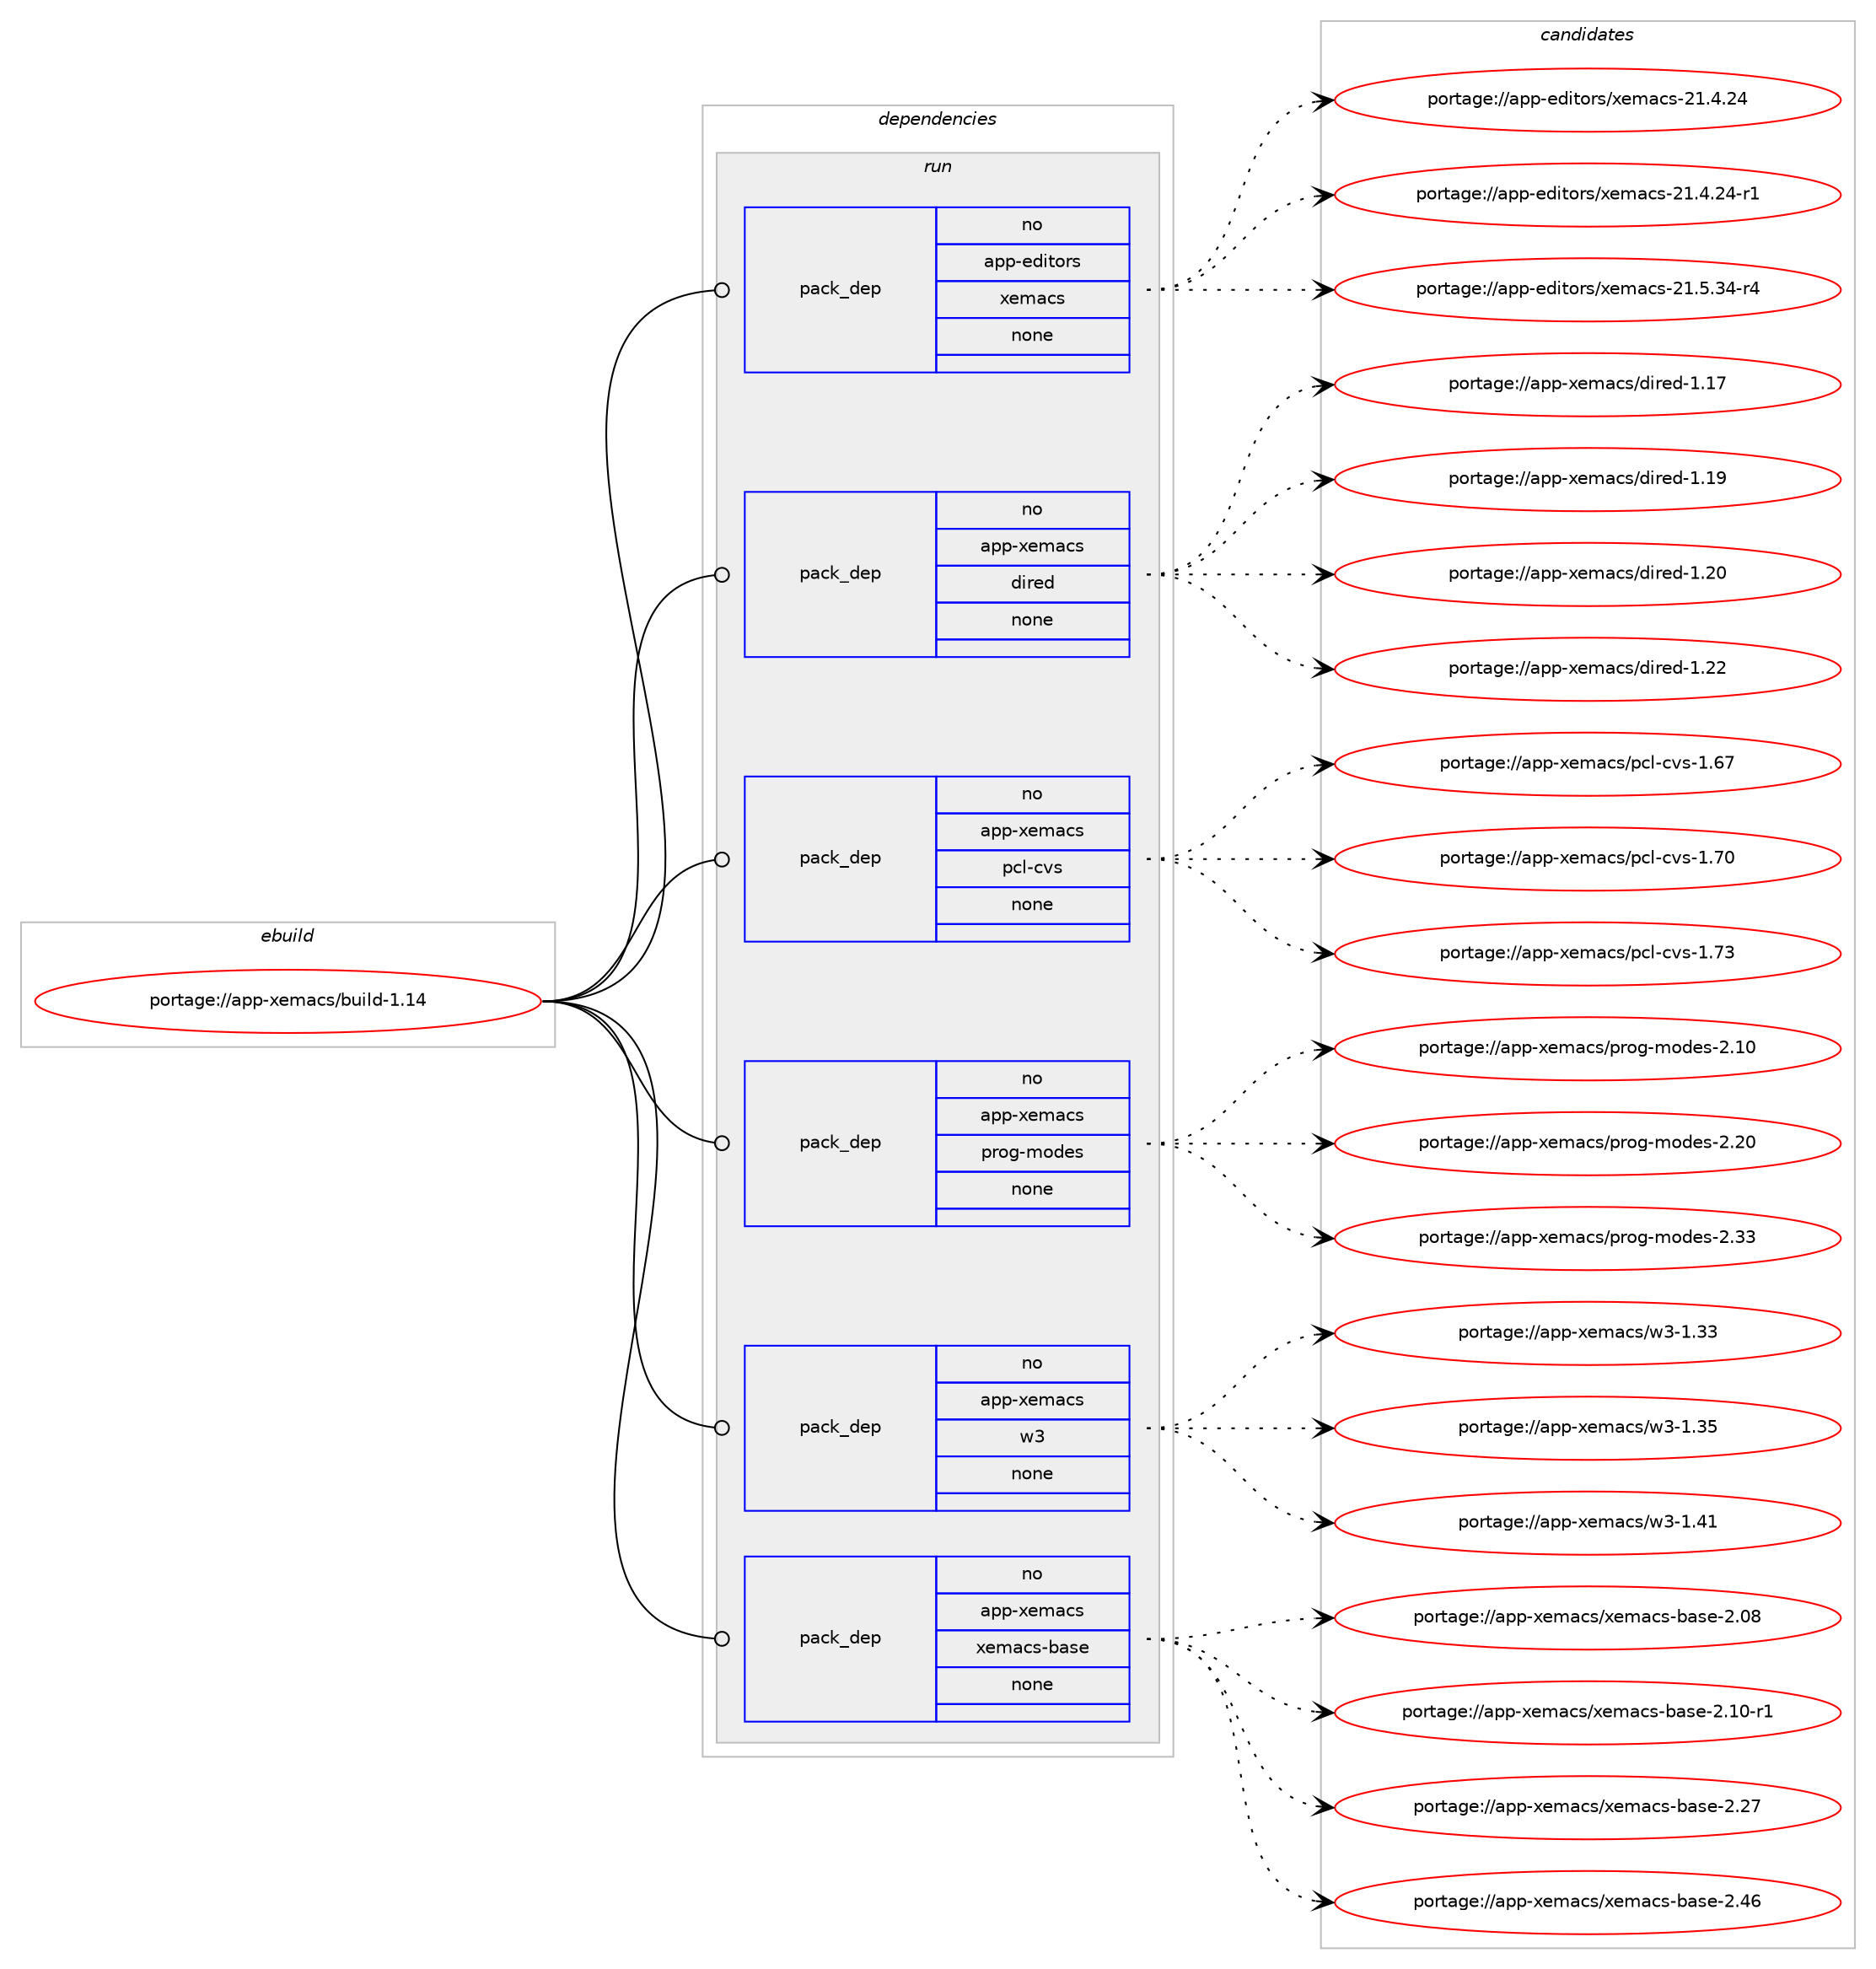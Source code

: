 digraph prolog {

# *************
# Graph options
# *************

newrank=true;
concentrate=true;
compound=true;
graph [rankdir=LR,fontname=Helvetica,fontsize=10,ranksep=1.5];#, ranksep=2.5, nodesep=0.2];
edge  [arrowhead=vee];
node  [fontname=Helvetica,fontsize=10];

# **********
# The ebuild
# **********

subgraph cluster_leftcol {
color=gray;
rank=same;
label=<<i>ebuild</i>>;
id [label="portage://app-xemacs/build-1.14", color=red, width=4, href="../app-xemacs/build-1.14.svg"];
}

# ****************
# The dependencies
# ****************

subgraph cluster_midcol {
color=gray;
label=<<i>dependencies</i>>;
subgraph cluster_compile {
fillcolor="#eeeeee";
style=filled;
label=<<i>compile</i>>;
}
subgraph cluster_compileandrun {
fillcolor="#eeeeee";
style=filled;
label=<<i>compile and run</i>>;
}
subgraph cluster_run {
fillcolor="#eeeeee";
style=filled;
label=<<i>run</i>>;
subgraph pack37397 {
dependency50240 [label=<<TABLE BORDER="0" CELLBORDER="1" CELLSPACING="0" CELLPADDING="4" WIDTH="220"><TR><TD ROWSPAN="6" CELLPADDING="30">pack_dep</TD></TR><TR><TD WIDTH="110">no</TD></TR><TR><TD>app-editors</TD></TR><TR><TD>xemacs</TD></TR><TR><TD>none</TD></TR><TR><TD></TD></TR></TABLE>>, shape=none, color=blue];
}
id:e -> dependency50240:w [weight=20,style="solid",arrowhead="odot"];
subgraph pack37398 {
dependency50241 [label=<<TABLE BORDER="0" CELLBORDER="1" CELLSPACING="0" CELLPADDING="4" WIDTH="220"><TR><TD ROWSPAN="6" CELLPADDING="30">pack_dep</TD></TR><TR><TD WIDTH="110">no</TD></TR><TR><TD>app-xemacs</TD></TR><TR><TD>dired</TD></TR><TR><TD>none</TD></TR><TR><TD></TD></TR></TABLE>>, shape=none, color=blue];
}
id:e -> dependency50241:w [weight=20,style="solid",arrowhead="odot"];
subgraph pack37399 {
dependency50242 [label=<<TABLE BORDER="0" CELLBORDER="1" CELLSPACING="0" CELLPADDING="4" WIDTH="220"><TR><TD ROWSPAN="6" CELLPADDING="30">pack_dep</TD></TR><TR><TD WIDTH="110">no</TD></TR><TR><TD>app-xemacs</TD></TR><TR><TD>pcl-cvs</TD></TR><TR><TD>none</TD></TR><TR><TD></TD></TR></TABLE>>, shape=none, color=blue];
}
id:e -> dependency50242:w [weight=20,style="solid",arrowhead="odot"];
subgraph pack37400 {
dependency50243 [label=<<TABLE BORDER="0" CELLBORDER="1" CELLSPACING="0" CELLPADDING="4" WIDTH="220"><TR><TD ROWSPAN="6" CELLPADDING="30">pack_dep</TD></TR><TR><TD WIDTH="110">no</TD></TR><TR><TD>app-xemacs</TD></TR><TR><TD>prog-modes</TD></TR><TR><TD>none</TD></TR><TR><TD></TD></TR></TABLE>>, shape=none, color=blue];
}
id:e -> dependency50243:w [weight=20,style="solid",arrowhead="odot"];
subgraph pack37401 {
dependency50244 [label=<<TABLE BORDER="0" CELLBORDER="1" CELLSPACING="0" CELLPADDING="4" WIDTH="220"><TR><TD ROWSPAN="6" CELLPADDING="30">pack_dep</TD></TR><TR><TD WIDTH="110">no</TD></TR><TR><TD>app-xemacs</TD></TR><TR><TD>w3</TD></TR><TR><TD>none</TD></TR><TR><TD></TD></TR></TABLE>>, shape=none, color=blue];
}
id:e -> dependency50244:w [weight=20,style="solid",arrowhead="odot"];
subgraph pack37402 {
dependency50245 [label=<<TABLE BORDER="0" CELLBORDER="1" CELLSPACING="0" CELLPADDING="4" WIDTH="220"><TR><TD ROWSPAN="6" CELLPADDING="30">pack_dep</TD></TR><TR><TD WIDTH="110">no</TD></TR><TR><TD>app-xemacs</TD></TR><TR><TD>xemacs-base</TD></TR><TR><TD>none</TD></TR><TR><TD></TD></TR></TABLE>>, shape=none, color=blue];
}
id:e -> dependency50245:w [weight=20,style="solid",arrowhead="odot"];
}
}

# **************
# The candidates
# **************

subgraph cluster_choices {
rank=same;
color=gray;
label=<<i>candidates</i>>;

subgraph choice37397 {
color=black;
nodesep=1;
choiceportage97112112451011001051161111141154712010110997991154550494652465052 [label="portage://app-editors/xemacs-21.4.24", color=red, width=4,href="../app-editors/xemacs-21.4.24.svg"];
choiceportage971121124510110010511611111411547120101109979911545504946524650524511449 [label="portage://app-editors/xemacs-21.4.24-r1", color=red, width=4,href="../app-editors/xemacs-21.4.24-r1.svg"];
choiceportage971121124510110010511611111411547120101109979911545504946534651524511452 [label="portage://app-editors/xemacs-21.5.34-r4", color=red, width=4,href="../app-editors/xemacs-21.5.34-r4.svg"];
dependency50240:e -> choiceportage97112112451011001051161111141154712010110997991154550494652465052:w [style=dotted,weight="100"];
dependency50240:e -> choiceportage971121124510110010511611111411547120101109979911545504946524650524511449:w [style=dotted,weight="100"];
dependency50240:e -> choiceportage971121124510110010511611111411547120101109979911545504946534651524511452:w [style=dotted,weight="100"];
}
subgraph choice37398 {
color=black;
nodesep=1;
choiceportage97112112451201011099799115471001051141011004549464955 [label="portage://app-xemacs/dired-1.17", color=red, width=4,href="../app-xemacs/dired-1.17.svg"];
choiceportage97112112451201011099799115471001051141011004549464957 [label="portage://app-xemacs/dired-1.19", color=red, width=4,href="../app-xemacs/dired-1.19.svg"];
choiceportage97112112451201011099799115471001051141011004549465048 [label="portage://app-xemacs/dired-1.20", color=red, width=4,href="../app-xemacs/dired-1.20.svg"];
choiceportage97112112451201011099799115471001051141011004549465050 [label="portage://app-xemacs/dired-1.22", color=red, width=4,href="../app-xemacs/dired-1.22.svg"];
dependency50241:e -> choiceportage97112112451201011099799115471001051141011004549464955:w [style=dotted,weight="100"];
dependency50241:e -> choiceportage97112112451201011099799115471001051141011004549464957:w [style=dotted,weight="100"];
dependency50241:e -> choiceportage97112112451201011099799115471001051141011004549465048:w [style=dotted,weight="100"];
dependency50241:e -> choiceportage97112112451201011099799115471001051141011004549465050:w [style=dotted,weight="100"];
}
subgraph choice37399 {
color=black;
nodesep=1;
choiceportage97112112451201011099799115471129910845991181154549465455 [label="portage://app-xemacs/pcl-cvs-1.67", color=red, width=4,href="../app-xemacs/pcl-cvs-1.67.svg"];
choiceportage97112112451201011099799115471129910845991181154549465548 [label="portage://app-xemacs/pcl-cvs-1.70", color=red, width=4,href="../app-xemacs/pcl-cvs-1.70.svg"];
choiceportage97112112451201011099799115471129910845991181154549465551 [label="portage://app-xemacs/pcl-cvs-1.73", color=red, width=4,href="../app-xemacs/pcl-cvs-1.73.svg"];
dependency50242:e -> choiceportage97112112451201011099799115471129910845991181154549465455:w [style=dotted,weight="100"];
dependency50242:e -> choiceportage97112112451201011099799115471129910845991181154549465548:w [style=dotted,weight="100"];
dependency50242:e -> choiceportage97112112451201011099799115471129910845991181154549465551:w [style=dotted,weight="100"];
}
subgraph choice37400 {
color=black;
nodesep=1;
choiceportage9711211245120101109979911547112114111103451091111001011154550464948 [label="portage://app-xemacs/prog-modes-2.10", color=red, width=4,href="../app-xemacs/prog-modes-2.10.svg"];
choiceportage9711211245120101109979911547112114111103451091111001011154550465048 [label="portage://app-xemacs/prog-modes-2.20", color=red, width=4,href="../app-xemacs/prog-modes-2.20.svg"];
choiceportage9711211245120101109979911547112114111103451091111001011154550465151 [label="portage://app-xemacs/prog-modes-2.33", color=red, width=4,href="../app-xemacs/prog-modes-2.33.svg"];
dependency50243:e -> choiceportage9711211245120101109979911547112114111103451091111001011154550464948:w [style=dotted,weight="100"];
dependency50243:e -> choiceportage9711211245120101109979911547112114111103451091111001011154550465048:w [style=dotted,weight="100"];
dependency50243:e -> choiceportage9711211245120101109979911547112114111103451091111001011154550465151:w [style=dotted,weight="100"];
}
subgraph choice37401 {
color=black;
nodesep=1;
choiceportage9711211245120101109979911547119514549465151 [label="portage://app-xemacs/w3-1.33", color=red, width=4,href="../app-xemacs/w3-1.33.svg"];
choiceportage9711211245120101109979911547119514549465153 [label="portage://app-xemacs/w3-1.35", color=red, width=4,href="../app-xemacs/w3-1.35.svg"];
choiceportage9711211245120101109979911547119514549465249 [label="portage://app-xemacs/w3-1.41", color=red, width=4,href="../app-xemacs/w3-1.41.svg"];
dependency50244:e -> choiceportage9711211245120101109979911547119514549465151:w [style=dotted,weight="100"];
dependency50244:e -> choiceportage9711211245120101109979911547119514549465153:w [style=dotted,weight="100"];
dependency50244:e -> choiceportage9711211245120101109979911547119514549465249:w [style=dotted,weight="100"];
}
subgraph choice37402 {
color=black;
nodesep=1;
choiceportage971121124512010110997991154712010110997991154598971151014550464856 [label="portage://app-xemacs/xemacs-base-2.08", color=red, width=4,href="../app-xemacs/xemacs-base-2.08.svg"];
choiceportage9711211245120101109979911547120101109979911545989711510145504649484511449 [label="portage://app-xemacs/xemacs-base-2.10-r1", color=red, width=4,href="../app-xemacs/xemacs-base-2.10-r1.svg"];
choiceportage971121124512010110997991154712010110997991154598971151014550465055 [label="portage://app-xemacs/xemacs-base-2.27", color=red, width=4,href="../app-xemacs/xemacs-base-2.27.svg"];
choiceportage971121124512010110997991154712010110997991154598971151014550465254 [label="portage://app-xemacs/xemacs-base-2.46", color=red, width=4,href="../app-xemacs/xemacs-base-2.46.svg"];
dependency50245:e -> choiceportage971121124512010110997991154712010110997991154598971151014550464856:w [style=dotted,weight="100"];
dependency50245:e -> choiceportage9711211245120101109979911547120101109979911545989711510145504649484511449:w [style=dotted,weight="100"];
dependency50245:e -> choiceportage971121124512010110997991154712010110997991154598971151014550465055:w [style=dotted,weight="100"];
dependency50245:e -> choiceportage971121124512010110997991154712010110997991154598971151014550465254:w [style=dotted,weight="100"];
}
}

}
